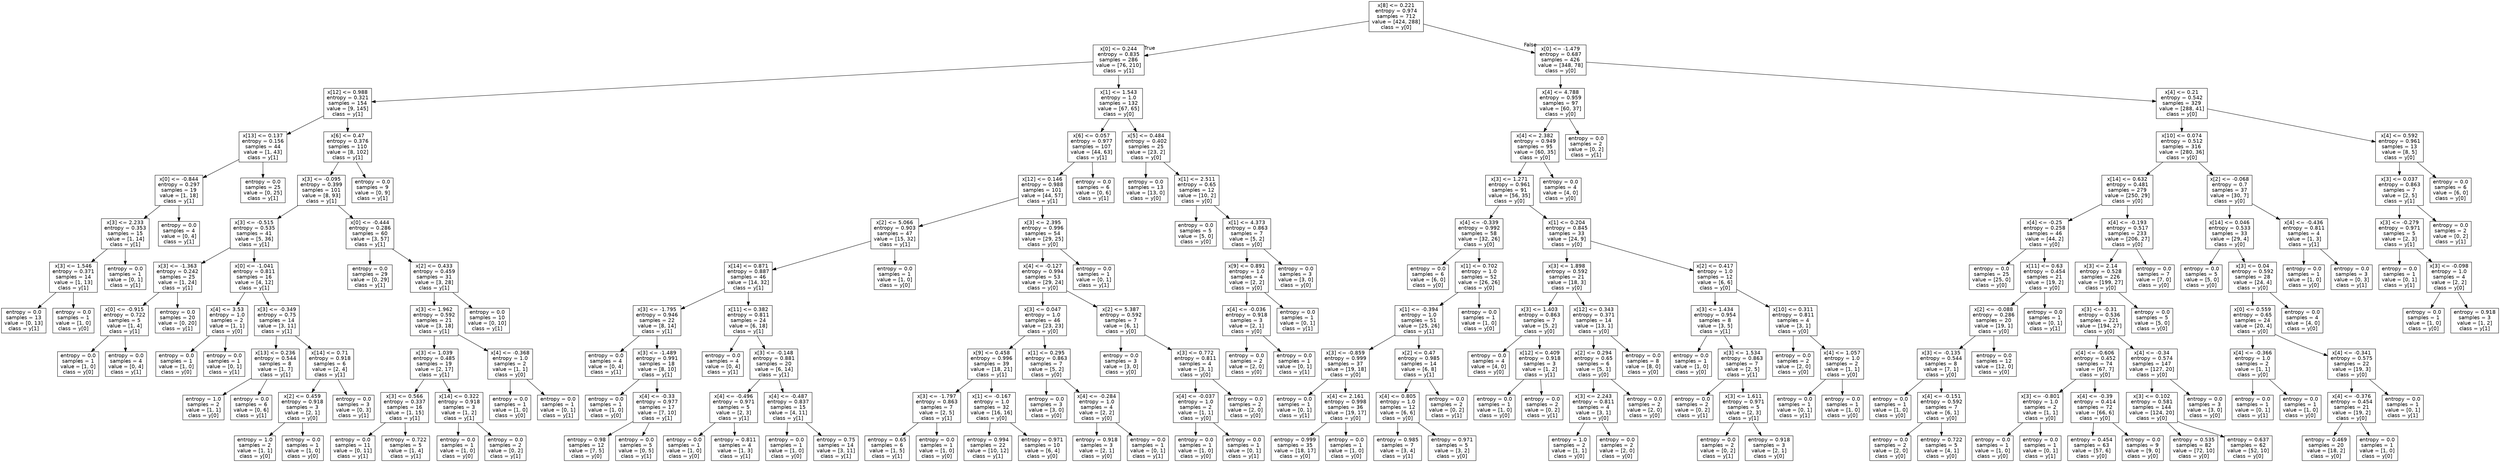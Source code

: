 digraph Tree {
node [shape=box, fontname="helvetica"] ;
edge [fontname="helvetica"] ;
0 [label="x[8] <= 0.221\nentropy = 0.974\nsamples = 712\nvalue = [424, 288]\nclass = y[0]"] ;
1 [label="x[0] <= 0.244\nentropy = 0.835\nsamples = 286\nvalue = [76, 210]\nclass = y[1]"] ;
0 -> 1 [labeldistance=2.5, labelangle=45, headlabel="True"] ;
2 [label="x[12] <= 0.988\nentropy = 0.321\nsamples = 154\nvalue = [9, 145]\nclass = y[1]"] ;
1 -> 2 ;
3 [label="x[13] <= 0.137\nentropy = 0.156\nsamples = 44\nvalue = [1, 43]\nclass = y[1]"] ;
2 -> 3 ;
4 [label="x[0] <= -0.844\nentropy = 0.297\nsamples = 19\nvalue = [1, 18]\nclass = y[1]"] ;
3 -> 4 ;
5 [label="x[3] <= 2.233\nentropy = 0.353\nsamples = 15\nvalue = [1, 14]\nclass = y[1]"] ;
4 -> 5 ;
6 [label="x[3] <= 1.546\nentropy = 0.371\nsamples = 14\nvalue = [1, 13]\nclass = y[1]"] ;
5 -> 6 ;
7 [label="entropy = 0.0\nsamples = 13\nvalue = [0, 13]\nclass = y[1]"] ;
6 -> 7 ;
8 [label="entropy = 0.0\nsamples = 1\nvalue = [1, 0]\nclass = y[0]"] ;
6 -> 8 ;
9 [label="entropy = 0.0\nsamples = 1\nvalue = [0, 1]\nclass = y[1]"] ;
5 -> 9 ;
10 [label="entropy = 0.0\nsamples = 4\nvalue = [0, 4]\nclass = y[1]"] ;
4 -> 10 ;
11 [label="entropy = 0.0\nsamples = 25\nvalue = [0, 25]\nclass = y[1]"] ;
3 -> 11 ;
12 [label="x[6] <= 0.47\nentropy = 0.376\nsamples = 110\nvalue = [8, 102]\nclass = y[1]"] ;
2 -> 12 ;
13 [label="x[3] <= -0.095\nentropy = 0.399\nsamples = 101\nvalue = [8, 93]\nclass = y[1]"] ;
12 -> 13 ;
14 [label="x[3] <= -0.515\nentropy = 0.535\nsamples = 41\nvalue = [5, 36]\nclass = y[1]"] ;
13 -> 14 ;
15 [label="x[3] <= -1.363\nentropy = 0.242\nsamples = 25\nvalue = [1, 24]\nclass = y[1]"] ;
14 -> 15 ;
16 [label="x[0] <= -0.915\nentropy = 0.722\nsamples = 5\nvalue = [1, 4]\nclass = y[1]"] ;
15 -> 16 ;
17 [label="entropy = 0.0\nsamples = 1\nvalue = [1, 0]\nclass = y[0]"] ;
16 -> 17 ;
18 [label="entropy = 0.0\nsamples = 4\nvalue = [0, 4]\nclass = y[1]"] ;
16 -> 18 ;
19 [label="entropy = 0.0\nsamples = 20\nvalue = [0, 20]\nclass = y[1]"] ;
15 -> 19 ;
20 [label="x[0] <= -1.041\nentropy = 0.811\nsamples = 16\nvalue = [4, 12]\nclass = y[1]"] ;
14 -> 20 ;
21 [label="x[4] <= 3.53\nentropy = 1.0\nsamples = 2\nvalue = [1, 1]\nclass = y[0]"] ;
20 -> 21 ;
22 [label="entropy = 0.0\nsamples = 1\nvalue = [1, 0]\nclass = y[0]"] ;
21 -> 22 ;
23 [label="entropy = 0.0\nsamples = 1\nvalue = [0, 1]\nclass = y[1]"] ;
21 -> 23 ;
24 [label="x[3] <= -0.349\nentropy = 0.75\nsamples = 14\nvalue = [3, 11]\nclass = y[1]"] ;
20 -> 24 ;
25 [label="x[13] <= 0.236\nentropy = 0.544\nsamples = 8\nvalue = [1, 7]\nclass = y[1]"] ;
24 -> 25 ;
26 [label="entropy = 1.0\nsamples = 2\nvalue = [1, 1]\nclass = y[0]"] ;
25 -> 26 ;
27 [label="entropy = 0.0\nsamples = 6\nvalue = [0, 6]\nclass = y[1]"] ;
25 -> 27 ;
28 [label="x[14] <= 0.71\nentropy = 0.918\nsamples = 6\nvalue = [2, 4]\nclass = y[1]"] ;
24 -> 28 ;
29 [label="x[2] <= 0.459\nentropy = 0.918\nsamples = 3\nvalue = [2, 1]\nclass = y[0]"] ;
28 -> 29 ;
30 [label="entropy = 1.0\nsamples = 2\nvalue = [1, 1]\nclass = y[0]"] ;
29 -> 30 ;
31 [label="entropy = 0.0\nsamples = 1\nvalue = [1, 0]\nclass = y[0]"] ;
29 -> 31 ;
32 [label="entropy = 0.0\nsamples = 3\nvalue = [0, 3]\nclass = y[1]"] ;
28 -> 32 ;
33 [label="x[0] <= -0.444\nentropy = 0.286\nsamples = 60\nvalue = [3, 57]\nclass = y[1]"] ;
13 -> 33 ;
34 [label="entropy = 0.0\nsamples = 29\nvalue = [0, 29]\nclass = y[1]"] ;
33 -> 34 ;
35 [label="x[2] <= 0.433\nentropy = 0.459\nsamples = 31\nvalue = [3, 28]\nclass = y[1]"] ;
33 -> 35 ;
36 [label="x[3] <= 1.962\nentropy = 0.592\nsamples = 21\nvalue = [3, 18]\nclass = y[1]"] ;
35 -> 36 ;
37 [label="x[3] <= 1.039\nentropy = 0.485\nsamples = 19\nvalue = [2, 17]\nclass = y[1]"] ;
36 -> 37 ;
38 [label="x[3] <= 0.566\nentropy = 0.337\nsamples = 16\nvalue = [1, 15]\nclass = y[1]"] ;
37 -> 38 ;
39 [label="entropy = 0.0\nsamples = 11\nvalue = [0, 11]\nclass = y[1]"] ;
38 -> 39 ;
40 [label="entropy = 0.722\nsamples = 5\nvalue = [1, 4]\nclass = y[1]"] ;
38 -> 40 ;
41 [label="x[14] <= 0.322\nentropy = 0.918\nsamples = 3\nvalue = [1, 2]\nclass = y[1]"] ;
37 -> 41 ;
42 [label="entropy = 0.0\nsamples = 1\nvalue = [1, 0]\nclass = y[0]"] ;
41 -> 42 ;
43 [label="entropy = 0.0\nsamples = 2\nvalue = [0, 2]\nclass = y[1]"] ;
41 -> 43 ;
44 [label="x[4] <= -0.368\nentropy = 1.0\nsamples = 2\nvalue = [1, 1]\nclass = y[0]"] ;
36 -> 44 ;
45 [label="entropy = 0.0\nsamples = 1\nvalue = [1, 0]\nclass = y[0]"] ;
44 -> 45 ;
46 [label="entropy = 0.0\nsamples = 1\nvalue = [0, 1]\nclass = y[1]"] ;
44 -> 46 ;
47 [label="entropy = 0.0\nsamples = 10\nvalue = [0, 10]\nclass = y[1]"] ;
35 -> 47 ;
48 [label="entropy = 0.0\nsamples = 9\nvalue = [0, 9]\nclass = y[1]"] ;
12 -> 48 ;
49 [label="x[1] <= 1.543\nentropy = 1.0\nsamples = 132\nvalue = [67, 65]\nclass = y[0]"] ;
1 -> 49 ;
50 [label="x[6] <= 0.057\nentropy = 0.977\nsamples = 107\nvalue = [44, 63]\nclass = y[1]"] ;
49 -> 50 ;
51 [label="x[12] <= 0.146\nentropy = 0.988\nsamples = 101\nvalue = [44, 57]\nclass = y[1]"] ;
50 -> 51 ;
52 [label="x[2] <= 5.066\nentropy = 0.903\nsamples = 47\nvalue = [15, 32]\nclass = y[1]"] ;
51 -> 52 ;
53 [label="x[14] <= 0.871\nentropy = 0.887\nsamples = 46\nvalue = [14, 32]\nclass = y[1]"] ;
52 -> 53 ;
54 [label="x[3] <= -1.795\nentropy = 0.946\nsamples = 22\nvalue = [8, 14]\nclass = y[1]"] ;
53 -> 54 ;
55 [label="entropy = 0.0\nsamples = 4\nvalue = [0, 4]\nclass = y[1]"] ;
54 -> 55 ;
56 [label="x[3] <= -1.489\nentropy = 0.991\nsamples = 18\nvalue = [8, 10]\nclass = y[1]"] ;
54 -> 56 ;
57 [label="entropy = 0.0\nsamples = 1\nvalue = [1, 0]\nclass = y[0]"] ;
56 -> 57 ;
58 [label="x[4] <= -0.33\nentropy = 0.977\nsamples = 17\nvalue = [7, 10]\nclass = y[1]"] ;
56 -> 58 ;
59 [label="entropy = 0.98\nsamples = 12\nvalue = [7, 5]\nclass = y[0]"] ;
58 -> 59 ;
60 [label="entropy = 0.0\nsamples = 5\nvalue = [0, 5]\nclass = y[1]"] ;
58 -> 60 ;
61 [label="x[11] <= 0.382\nentropy = 0.811\nsamples = 24\nvalue = [6, 18]\nclass = y[1]"] ;
53 -> 61 ;
62 [label="entropy = 0.0\nsamples = 4\nvalue = [0, 4]\nclass = y[1]"] ;
61 -> 62 ;
63 [label="x[3] <= -0.148\nentropy = 0.881\nsamples = 20\nvalue = [6, 14]\nclass = y[1]"] ;
61 -> 63 ;
64 [label="x[4] <= -0.496\nentropy = 0.971\nsamples = 5\nvalue = [2, 3]\nclass = y[1]"] ;
63 -> 64 ;
65 [label="entropy = 0.0\nsamples = 1\nvalue = [1, 0]\nclass = y[0]"] ;
64 -> 65 ;
66 [label="entropy = 0.811\nsamples = 4\nvalue = [1, 3]\nclass = y[1]"] ;
64 -> 66 ;
67 [label="x[4] <= -0.487\nentropy = 0.837\nsamples = 15\nvalue = [4, 11]\nclass = y[1]"] ;
63 -> 67 ;
68 [label="entropy = 0.0\nsamples = 1\nvalue = [1, 0]\nclass = y[0]"] ;
67 -> 68 ;
69 [label="entropy = 0.75\nsamples = 14\nvalue = [3, 11]\nclass = y[1]"] ;
67 -> 69 ;
70 [label="entropy = 0.0\nsamples = 1\nvalue = [1, 0]\nclass = y[0]"] ;
52 -> 70 ;
71 [label="x[3] <= 2.395\nentropy = 0.996\nsamples = 54\nvalue = [29, 25]\nclass = y[0]"] ;
51 -> 71 ;
72 [label="x[4] <= -0.127\nentropy = 0.994\nsamples = 53\nvalue = [29, 24]\nclass = y[0]"] ;
71 -> 72 ;
73 [label="x[3] <= 0.047\nentropy = 1.0\nsamples = 46\nvalue = [23, 23]\nclass = y[0]"] ;
72 -> 73 ;
74 [label="x[9] <= 0.458\nentropy = 0.996\nsamples = 39\nvalue = [18, 21]\nclass = y[1]"] ;
73 -> 74 ;
75 [label="x[3] <= -1.797\nentropy = 0.863\nsamples = 7\nvalue = [2, 5]\nclass = y[1]"] ;
74 -> 75 ;
76 [label="entropy = 0.65\nsamples = 6\nvalue = [1, 5]\nclass = y[1]"] ;
75 -> 76 ;
77 [label="entropy = 0.0\nsamples = 1\nvalue = [1, 0]\nclass = y[0]"] ;
75 -> 77 ;
78 [label="x[1] <= -0.167\nentropy = 1.0\nsamples = 32\nvalue = [16, 16]\nclass = y[0]"] ;
74 -> 78 ;
79 [label="entropy = 0.994\nsamples = 22\nvalue = [10, 12]\nclass = y[1]"] ;
78 -> 79 ;
80 [label="entropy = 0.971\nsamples = 10\nvalue = [6, 4]\nclass = y[0]"] ;
78 -> 80 ;
81 [label="x[1] <= 0.295\nentropy = 0.863\nsamples = 7\nvalue = [5, 2]\nclass = y[0]"] ;
73 -> 81 ;
82 [label="entropy = 0.0\nsamples = 3\nvalue = [3, 0]\nclass = y[0]"] ;
81 -> 82 ;
83 [label="x[4] <= -0.284\nentropy = 1.0\nsamples = 4\nvalue = [2, 2]\nclass = y[0]"] ;
81 -> 83 ;
84 [label="entropy = 0.918\nsamples = 3\nvalue = [2, 1]\nclass = y[0]"] ;
83 -> 84 ;
85 [label="entropy = 0.0\nsamples = 1\nvalue = [0, 1]\nclass = y[1]"] ;
83 -> 85 ;
86 [label="x[2] <= 5.387\nentropy = 0.592\nsamples = 7\nvalue = [6, 1]\nclass = y[0]"] ;
72 -> 86 ;
87 [label="entropy = 0.0\nsamples = 3\nvalue = [3, 0]\nclass = y[0]"] ;
86 -> 87 ;
88 [label="x[3] <= 0.772\nentropy = 0.811\nsamples = 4\nvalue = [3, 1]\nclass = y[0]"] ;
86 -> 88 ;
89 [label="x[4] <= -0.037\nentropy = 1.0\nsamples = 2\nvalue = [1, 1]\nclass = y[0]"] ;
88 -> 89 ;
90 [label="entropy = 0.0\nsamples = 1\nvalue = [1, 0]\nclass = y[0]"] ;
89 -> 90 ;
91 [label="entropy = 0.0\nsamples = 1\nvalue = [0, 1]\nclass = y[1]"] ;
89 -> 91 ;
92 [label="entropy = 0.0\nsamples = 2\nvalue = [2, 0]\nclass = y[0]"] ;
88 -> 92 ;
93 [label="entropy = 0.0\nsamples = 1\nvalue = [0, 1]\nclass = y[1]"] ;
71 -> 93 ;
94 [label="entropy = 0.0\nsamples = 6\nvalue = [0, 6]\nclass = y[1]"] ;
50 -> 94 ;
95 [label="x[5] <= 0.484\nentropy = 0.402\nsamples = 25\nvalue = [23, 2]\nclass = y[0]"] ;
49 -> 95 ;
96 [label="entropy = 0.0\nsamples = 13\nvalue = [13, 0]\nclass = y[0]"] ;
95 -> 96 ;
97 [label="x[1] <= 2.511\nentropy = 0.65\nsamples = 12\nvalue = [10, 2]\nclass = y[0]"] ;
95 -> 97 ;
98 [label="entropy = 0.0\nsamples = 5\nvalue = [5, 0]\nclass = y[0]"] ;
97 -> 98 ;
99 [label="x[1] <= 4.373\nentropy = 0.863\nsamples = 7\nvalue = [5, 2]\nclass = y[0]"] ;
97 -> 99 ;
100 [label="x[9] <= 0.891\nentropy = 1.0\nsamples = 4\nvalue = [2, 2]\nclass = y[0]"] ;
99 -> 100 ;
101 [label="x[4] <= -0.036\nentropy = 0.918\nsamples = 3\nvalue = [2, 1]\nclass = y[0]"] ;
100 -> 101 ;
102 [label="entropy = 0.0\nsamples = 2\nvalue = [2, 0]\nclass = y[0]"] ;
101 -> 102 ;
103 [label="entropy = 0.0\nsamples = 1\nvalue = [0, 1]\nclass = y[1]"] ;
101 -> 103 ;
104 [label="entropy = 0.0\nsamples = 1\nvalue = [0, 1]\nclass = y[1]"] ;
100 -> 104 ;
105 [label="entropy = 0.0\nsamples = 3\nvalue = [3, 0]\nclass = y[0]"] ;
99 -> 105 ;
106 [label="x[0] <= -1.479\nentropy = 0.687\nsamples = 426\nvalue = [348, 78]\nclass = y[0]"] ;
0 -> 106 [labeldistance=2.5, labelangle=-45, headlabel="False"] ;
107 [label="x[4] <= 4.788\nentropy = 0.959\nsamples = 97\nvalue = [60, 37]\nclass = y[0]"] ;
106 -> 107 ;
108 [label="x[4] <= 2.382\nentropy = 0.949\nsamples = 95\nvalue = [60, 35]\nclass = y[0]"] ;
107 -> 108 ;
109 [label="x[3] <= 1.271\nentropy = 0.961\nsamples = 91\nvalue = [56, 35]\nclass = y[0]"] ;
108 -> 109 ;
110 [label="x[4] <= -0.339\nentropy = 0.992\nsamples = 58\nvalue = [32, 26]\nclass = y[0]"] ;
109 -> 110 ;
111 [label="entropy = 0.0\nsamples = 6\nvalue = [6, 0]\nclass = y[0]"] ;
110 -> 111 ;
112 [label="x[1] <= 0.702\nentropy = 1.0\nsamples = 52\nvalue = [26, 26]\nclass = y[0]"] ;
110 -> 112 ;
113 [label="x[1] <= -0.394\nentropy = 1.0\nsamples = 51\nvalue = [25, 26]\nclass = y[1]"] ;
112 -> 113 ;
114 [label="x[3] <= -0.859\nentropy = 0.999\nsamples = 37\nvalue = [19, 18]\nclass = y[0]"] ;
113 -> 114 ;
115 [label="entropy = 0.0\nsamples = 1\nvalue = [0, 1]\nclass = y[1]"] ;
114 -> 115 ;
116 [label="x[4] <= 2.161\nentropy = 0.998\nsamples = 36\nvalue = [19, 17]\nclass = y[0]"] ;
114 -> 116 ;
117 [label="entropy = 0.999\nsamples = 35\nvalue = [18, 17]\nclass = y[0]"] ;
116 -> 117 ;
118 [label="entropy = 0.0\nsamples = 1\nvalue = [1, 0]\nclass = y[0]"] ;
116 -> 118 ;
119 [label="x[2] <= 0.47\nentropy = 0.985\nsamples = 14\nvalue = [6, 8]\nclass = y[1]"] ;
113 -> 119 ;
120 [label="x[4] <= 0.805\nentropy = 1.0\nsamples = 12\nvalue = [6, 6]\nclass = y[0]"] ;
119 -> 120 ;
121 [label="entropy = 0.985\nsamples = 7\nvalue = [3, 4]\nclass = y[1]"] ;
120 -> 121 ;
122 [label="entropy = 0.971\nsamples = 5\nvalue = [3, 2]\nclass = y[0]"] ;
120 -> 122 ;
123 [label="entropy = 0.0\nsamples = 2\nvalue = [0, 2]\nclass = y[1]"] ;
119 -> 123 ;
124 [label="entropy = 0.0\nsamples = 1\nvalue = [1, 0]\nclass = y[0]"] ;
112 -> 124 ;
125 [label="x[1] <= 0.204\nentropy = 0.845\nsamples = 33\nvalue = [24, 9]\nclass = y[0]"] ;
109 -> 125 ;
126 [label="x[3] <= 1.898\nentropy = 0.592\nsamples = 21\nvalue = [18, 3]\nclass = y[0]"] ;
125 -> 126 ;
127 [label="x[3] <= 1.403\nentropy = 0.863\nsamples = 7\nvalue = [5, 2]\nclass = y[0]"] ;
126 -> 127 ;
128 [label="entropy = 0.0\nsamples = 4\nvalue = [4, 0]\nclass = y[0]"] ;
127 -> 128 ;
129 [label="x[12] <= 0.409\nentropy = 0.918\nsamples = 3\nvalue = [1, 2]\nclass = y[1]"] ;
127 -> 129 ;
130 [label="entropy = 0.0\nsamples = 1\nvalue = [1, 0]\nclass = y[0]"] ;
129 -> 130 ;
131 [label="entropy = 0.0\nsamples = 2\nvalue = [0, 2]\nclass = y[1]"] ;
129 -> 131 ;
132 [label="x[12] <= 0.343\nentropy = 0.371\nsamples = 14\nvalue = [13, 1]\nclass = y[0]"] ;
126 -> 132 ;
133 [label="x[2] <= 0.294\nentropy = 0.65\nsamples = 6\nvalue = [5, 1]\nclass = y[0]"] ;
132 -> 133 ;
134 [label="x[3] <= 2.243\nentropy = 0.811\nsamples = 4\nvalue = [3, 1]\nclass = y[0]"] ;
133 -> 134 ;
135 [label="entropy = 1.0\nsamples = 2\nvalue = [1, 1]\nclass = y[0]"] ;
134 -> 135 ;
136 [label="entropy = 0.0\nsamples = 2\nvalue = [2, 0]\nclass = y[0]"] ;
134 -> 136 ;
137 [label="entropy = 0.0\nsamples = 2\nvalue = [2, 0]\nclass = y[0]"] ;
133 -> 137 ;
138 [label="entropy = 0.0\nsamples = 8\nvalue = [8, 0]\nclass = y[0]"] ;
132 -> 138 ;
139 [label="x[2] <= 0.417\nentropy = 1.0\nsamples = 12\nvalue = [6, 6]\nclass = y[0]"] ;
125 -> 139 ;
140 [label="x[3] <= 1.434\nentropy = 0.954\nsamples = 8\nvalue = [3, 5]\nclass = y[1]"] ;
139 -> 140 ;
141 [label="entropy = 0.0\nsamples = 1\nvalue = [1, 0]\nclass = y[0]"] ;
140 -> 141 ;
142 [label="x[3] <= 1.534\nentropy = 0.863\nsamples = 7\nvalue = [2, 5]\nclass = y[1]"] ;
140 -> 142 ;
143 [label="entropy = 0.0\nsamples = 2\nvalue = [0, 2]\nclass = y[1]"] ;
142 -> 143 ;
144 [label="x[3] <= 1.611\nentropy = 0.971\nsamples = 5\nvalue = [2, 3]\nclass = y[1]"] ;
142 -> 144 ;
145 [label="entropy = 0.0\nsamples = 2\nvalue = [0, 2]\nclass = y[1]"] ;
144 -> 145 ;
146 [label="entropy = 0.918\nsamples = 3\nvalue = [2, 1]\nclass = y[0]"] ;
144 -> 146 ;
147 [label="x[10] <= 0.311\nentropy = 0.811\nsamples = 4\nvalue = [3, 1]\nclass = y[0]"] ;
139 -> 147 ;
148 [label="entropy = 0.0\nsamples = 2\nvalue = [2, 0]\nclass = y[0]"] ;
147 -> 148 ;
149 [label="x[4] <= 1.057\nentropy = 1.0\nsamples = 2\nvalue = [1, 1]\nclass = y[0]"] ;
147 -> 149 ;
150 [label="entropy = 0.0\nsamples = 1\nvalue = [0, 1]\nclass = y[1]"] ;
149 -> 150 ;
151 [label="entropy = 0.0\nsamples = 1\nvalue = [1, 0]\nclass = y[0]"] ;
149 -> 151 ;
152 [label="entropy = 0.0\nsamples = 4\nvalue = [4, 0]\nclass = y[0]"] ;
108 -> 152 ;
153 [label="entropy = 0.0\nsamples = 2\nvalue = [0, 2]\nclass = y[1]"] ;
107 -> 153 ;
154 [label="x[4] <= 0.21\nentropy = 0.542\nsamples = 329\nvalue = [288, 41]\nclass = y[0]"] ;
106 -> 154 ;
155 [label="x[10] <= 0.074\nentropy = 0.512\nsamples = 316\nvalue = [280, 36]\nclass = y[0]"] ;
154 -> 155 ;
156 [label="x[14] <= 0.632\nentropy = 0.481\nsamples = 279\nvalue = [250, 29]\nclass = y[0]"] ;
155 -> 156 ;
157 [label="x[4] <= -0.25\nentropy = 0.258\nsamples = 46\nvalue = [44, 2]\nclass = y[0]"] ;
156 -> 157 ;
158 [label="entropy = 0.0\nsamples = 25\nvalue = [25, 0]\nclass = y[0]"] ;
157 -> 158 ;
159 [label="x[11] <= 0.63\nentropy = 0.454\nsamples = 21\nvalue = [19, 2]\nclass = y[0]"] ;
157 -> 159 ;
160 [label="x[2] <= -0.088\nentropy = 0.286\nsamples = 20\nvalue = [19, 1]\nclass = y[0]"] ;
159 -> 160 ;
161 [label="x[3] <= -0.135\nentropy = 0.544\nsamples = 8\nvalue = [7, 1]\nclass = y[0]"] ;
160 -> 161 ;
162 [label="entropy = 0.0\nsamples = 1\nvalue = [1, 0]\nclass = y[0]"] ;
161 -> 162 ;
163 [label="x[4] <= -0.151\nentropy = 0.592\nsamples = 7\nvalue = [6, 1]\nclass = y[0]"] ;
161 -> 163 ;
164 [label="entropy = 0.0\nsamples = 2\nvalue = [2, 0]\nclass = y[0]"] ;
163 -> 164 ;
165 [label="entropy = 0.722\nsamples = 5\nvalue = [4, 1]\nclass = y[0]"] ;
163 -> 165 ;
166 [label="entropy = 0.0\nsamples = 12\nvalue = [12, 0]\nclass = y[0]"] ;
160 -> 166 ;
167 [label="entropy = 0.0\nsamples = 1\nvalue = [0, 1]\nclass = y[1]"] ;
159 -> 167 ;
168 [label="x[4] <= -0.193\nentropy = 0.517\nsamples = 233\nvalue = [206, 27]\nclass = y[0]"] ;
156 -> 168 ;
169 [label="x[3] <= 2.14\nentropy = 0.528\nsamples = 226\nvalue = [199, 27]\nclass = y[0]"] ;
168 -> 169 ;
170 [label="x[3] <= -0.31\nentropy = 0.536\nsamples = 221\nvalue = [194, 27]\nclass = y[0]"] ;
169 -> 170 ;
171 [label="x[4] <= -0.606\nentropy = 0.452\nsamples = 74\nvalue = [67, 7]\nclass = y[0]"] ;
170 -> 171 ;
172 [label="x[3] <= -0.801\nentropy = 1.0\nsamples = 2\nvalue = [1, 1]\nclass = y[0]"] ;
171 -> 172 ;
173 [label="entropy = 0.0\nsamples = 1\nvalue = [1, 0]\nclass = y[0]"] ;
172 -> 173 ;
174 [label="entropy = 0.0\nsamples = 1\nvalue = [0, 1]\nclass = y[1]"] ;
172 -> 174 ;
175 [label="x[4] <= -0.39\nentropy = 0.414\nsamples = 72\nvalue = [66, 6]\nclass = y[0]"] ;
171 -> 175 ;
176 [label="entropy = 0.454\nsamples = 63\nvalue = [57, 6]\nclass = y[0]"] ;
175 -> 176 ;
177 [label="entropy = 0.0\nsamples = 9\nvalue = [9, 0]\nclass = y[0]"] ;
175 -> 177 ;
178 [label="x[4] <= -0.34\nentropy = 0.574\nsamples = 147\nvalue = [127, 20]\nclass = y[0]"] ;
170 -> 178 ;
179 [label="x[3] <= 0.102\nentropy = 0.581\nsamples = 144\nvalue = [124, 20]\nclass = y[0]"] ;
178 -> 179 ;
180 [label="entropy = 0.535\nsamples = 82\nvalue = [72, 10]\nclass = y[0]"] ;
179 -> 180 ;
181 [label="entropy = 0.637\nsamples = 62\nvalue = [52, 10]\nclass = y[0]"] ;
179 -> 181 ;
182 [label="entropy = 0.0\nsamples = 3\nvalue = [3, 0]\nclass = y[0]"] ;
178 -> 182 ;
183 [label="entropy = 0.0\nsamples = 5\nvalue = [5, 0]\nclass = y[0]"] ;
169 -> 183 ;
184 [label="entropy = 0.0\nsamples = 7\nvalue = [7, 0]\nclass = y[0]"] ;
168 -> 184 ;
185 [label="x[2] <= -0.068\nentropy = 0.7\nsamples = 37\nvalue = [30, 7]\nclass = y[0]"] ;
155 -> 185 ;
186 [label="x[14] <= 0.046\nentropy = 0.533\nsamples = 33\nvalue = [29, 4]\nclass = y[0]"] ;
185 -> 186 ;
187 [label="entropy = 0.0\nsamples = 5\nvalue = [5, 0]\nclass = y[0]"] ;
186 -> 187 ;
188 [label="x[3] <= 0.04\nentropy = 0.592\nsamples = 28\nvalue = [24, 4]\nclass = y[0]"] ;
186 -> 188 ;
189 [label="x[0] <= 0.559\nentropy = 0.65\nsamples = 24\nvalue = [20, 4]\nclass = y[0]"] ;
188 -> 189 ;
190 [label="x[4] <= -0.366\nentropy = 1.0\nsamples = 2\nvalue = [1, 1]\nclass = y[0]"] ;
189 -> 190 ;
191 [label="entropy = 0.0\nsamples = 1\nvalue = [0, 1]\nclass = y[1]"] ;
190 -> 191 ;
192 [label="entropy = 0.0\nsamples = 1\nvalue = [1, 0]\nclass = y[0]"] ;
190 -> 192 ;
193 [label="x[4] <= -0.341\nentropy = 0.575\nsamples = 22\nvalue = [19, 3]\nclass = y[0]"] ;
189 -> 193 ;
194 [label="x[4] <= -0.376\nentropy = 0.454\nsamples = 21\nvalue = [19, 2]\nclass = y[0]"] ;
193 -> 194 ;
195 [label="entropy = 0.469\nsamples = 20\nvalue = [18, 2]\nclass = y[0]"] ;
194 -> 195 ;
196 [label="entropy = 0.0\nsamples = 1\nvalue = [1, 0]\nclass = y[0]"] ;
194 -> 196 ;
197 [label="entropy = 0.0\nsamples = 1\nvalue = [0, 1]\nclass = y[1]"] ;
193 -> 197 ;
198 [label="entropy = 0.0\nsamples = 4\nvalue = [4, 0]\nclass = y[0]"] ;
188 -> 198 ;
199 [label="x[4] <= -0.436\nentropy = 0.811\nsamples = 4\nvalue = [1, 3]\nclass = y[1]"] ;
185 -> 199 ;
200 [label="entropy = 0.0\nsamples = 1\nvalue = [1, 0]\nclass = y[0]"] ;
199 -> 200 ;
201 [label="entropy = 0.0\nsamples = 3\nvalue = [0, 3]\nclass = y[1]"] ;
199 -> 201 ;
202 [label="x[4] <= 0.592\nentropy = 0.961\nsamples = 13\nvalue = [8, 5]\nclass = y[0]"] ;
154 -> 202 ;
203 [label="x[3] <= 0.037\nentropy = 0.863\nsamples = 7\nvalue = [2, 5]\nclass = y[1]"] ;
202 -> 203 ;
204 [label="x[3] <= -0.279\nentropy = 0.971\nsamples = 5\nvalue = [2, 3]\nclass = y[1]"] ;
203 -> 204 ;
205 [label="entropy = 0.0\nsamples = 1\nvalue = [0, 1]\nclass = y[1]"] ;
204 -> 205 ;
206 [label="x[3] <= -0.098\nentropy = 1.0\nsamples = 4\nvalue = [2, 2]\nclass = y[0]"] ;
204 -> 206 ;
207 [label="entropy = 0.0\nsamples = 1\nvalue = [1, 0]\nclass = y[0]"] ;
206 -> 207 ;
208 [label="entropy = 0.918\nsamples = 3\nvalue = [1, 2]\nclass = y[1]"] ;
206 -> 208 ;
209 [label="entropy = 0.0\nsamples = 2\nvalue = [0, 2]\nclass = y[1]"] ;
203 -> 209 ;
210 [label="entropy = 0.0\nsamples = 6\nvalue = [6, 0]\nclass = y[0]"] ;
202 -> 210 ;
}